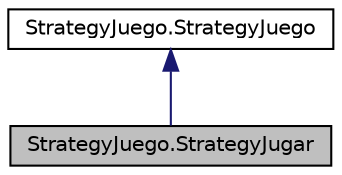 digraph "StrategyJuego.StrategyJugar"
{
 // LATEX_PDF_SIZE
  edge [fontname="Helvetica",fontsize="10",labelfontname="Helvetica",labelfontsize="10"];
  node [fontname="Helvetica",fontsize="10",shape=record];
  Node1 [label="StrategyJuego.StrategyJugar",height=0.2,width=0.4,color="black", fillcolor="grey75", style="filled", fontcolor="black",tooltip=" "];
  Node2 -> Node1 [dir="back",color="midnightblue",fontsize="10",style="solid",fontname="Helvetica"];
  Node2 [label="StrategyJuego.StrategyJuego",height=0.2,width=0.4,color="black", fillcolor="white", style="filled",URL="$class_strategy_juego_1_1_strategy_juego.html",tooltip=" "];
}
